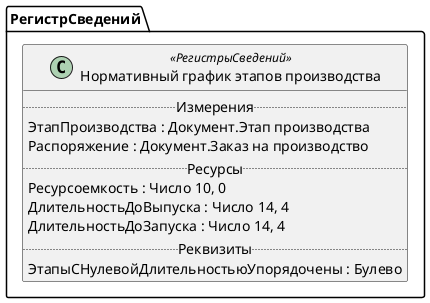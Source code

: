 ﻿@startuml НормативныйГрафикЭтаповПроизводства
'!include templates.wsd
'..\include templates.wsd
class РегистрСведений.НормативныйГрафикЭтаповПроизводства as "Нормативный график этапов производства" <<РегистрыСведений>>
{
..Измерения..
ЭтапПроизводства : Документ.Этап производства
Распоряжение : Документ.Заказ на производство
..Ресурсы..
Ресурсоемкость : Число 10, 0
ДлительностьДоВыпуска : Число 14, 4
ДлительностьДоЗапуска : Число 14, 4
..Реквизиты..
ЭтапыСНулевойДлительностьюУпорядочены : Булево
}
@enduml
